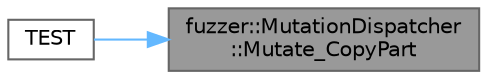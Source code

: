 digraph "fuzzer::MutationDispatcher::Mutate_CopyPart"
{
 // LATEX_PDF_SIZE
  bgcolor="transparent";
  edge [fontname=Helvetica,fontsize=10,labelfontname=Helvetica,labelfontsize=10];
  node [fontname=Helvetica,fontsize=10,shape=box,height=0.2,width=0.4];
  rankdir="RL";
  Node1 [id="Node000001",label="fuzzer::MutationDispatcher\l::Mutate_CopyPart",height=0.2,width=0.4,color="gray40", fillcolor="grey60", style="filled", fontcolor="black",tooltip="Mutates data by copying/inserting a part of data into a different place."];
  Node1 -> Node2 [id="edge1_Node000001_Node000002",dir="back",color="steelblue1",style="solid",tooltip=" "];
  Node2 [id="Node000002",label="TEST",height=0.2,width=0.4,color="grey40", fillcolor="white", style="filled",URL="$_fuzzer_unittest_8cpp.html#ab40968a5e618fd40847a764a0b3b890b",tooltip=" "];
}
